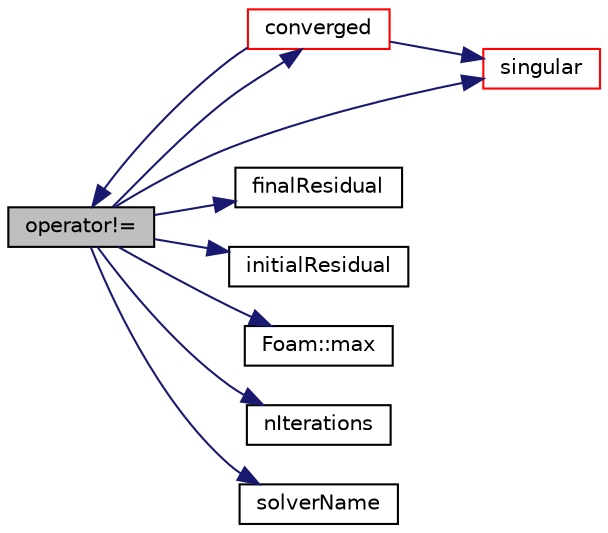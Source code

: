 digraph "operator!="
{
  bgcolor="transparent";
  edge [fontname="Helvetica",fontsize="10",labelfontname="Helvetica",labelfontsize="10"];
  node [fontname="Helvetica",fontsize="10",shape=record];
  rankdir="LR";
  Node1 [label="operator!=",height=0.2,width=0.4,color="black", fillcolor="grey75", style="filled", fontcolor="black"];
  Node1 -> Node2 [color="midnightblue",fontsize="10",style="solid",fontname="Helvetica"];
  Node2 [label="converged",height=0.2,width=0.4,color="red",URL="$a02449.html#a7871755a018ed4d696457b6ad3c7dc79",tooltip="Has the solver converged? "];
  Node2 -> Node1 [color="midnightblue",fontsize="10",style="solid",fontname="Helvetica"];
  Node2 -> Node3 [color="midnightblue",fontsize="10",style="solid",fontname="Helvetica"];
  Node3 [label="singular",height=0.2,width=0.4,color="red",URL="$a02449.html#ab3dbdf9c3c0ab75db0bc6eb0ec705c4b",tooltip="Is the matrix singular? "];
  Node1 -> Node4 [color="midnightblue",fontsize="10",style="solid",fontname="Helvetica"];
  Node4 [label="finalResidual",height=0.2,width=0.4,color="black",URL="$a02449.html#a43c82634f37392c0b922a3e3bf63e989",tooltip="Return final residual. "];
  Node1 -> Node5 [color="midnightblue",fontsize="10",style="solid",fontname="Helvetica"];
  Node5 [label="initialResidual",height=0.2,width=0.4,color="black",URL="$a02449.html#ada79384f422e9fe14a88b47dc2648de7",tooltip="Return initial residual. "];
  Node1 -> Node6 [color="midnightblue",fontsize="10",style="solid",fontname="Helvetica"];
  Node6 [label="Foam::max",height=0.2,width=0.4,color="black",URL="$a10974.html#ac993e906cf2774ae77e666bc24e81733"];
  Node1 -> Node7 [color="midnightblue",fontsize="10",style="solid",fontname="Helvetica"];
  Node7 [label="nIterations",height=0.2,width=0.4,color="black",URL="$a02449.html#a8ccd4b0bbdd3b63283487d6be371bbf8",tooltip="Return number of iterations. "];
  Node1 -> Node3 [color="midnightblue",fontsize="10",style="solid",fontname="Helvetica"];
  Node1 -> Node8 [color="midnightblue",fontsize="10",style="solid",fontname="Helvetica"];
  Node8 [label="solverName",height=0.2,width=0.4,color="black",URL="$a02449.html#ae403c8181b5bb42050fb679901429ef3",tooltip="Return solver name. "];
}
